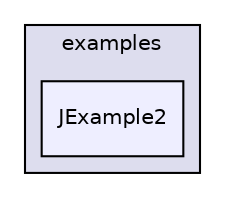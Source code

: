 digraph "src/examples/JExample2" {
  compound=true
  node [ fontsize="10", fontname="Helvetica"];
  edge [ labelfontsize="10", labelfontname="Helvetica"];
  subgraph clusterdir_e931c1a3f0014e624d0645a271726ad2 {
    graph [ bgcolor="#ddddee", pencolor="black", label="examples" fontname="Helvetica", fontsize="10", URL="dir_e931c1a3f0014e624d0645a271726ad2.html"]
  dir_dd30cc50edf19882e8a14b2ca09ae91b [shape=box, label="JExample2", style="filled", fillcolor="#eeeeff", pencolor="black", URL="dir_dd30cc50edf19882e8a14b2ca09ae91b.html"];
  }
}

